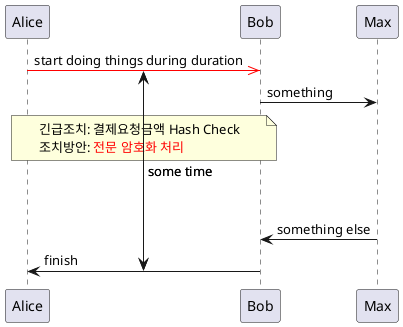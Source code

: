 @startuml
!pragma teoz true

{start} Alice -[#red]>> Bob : start doing things during duration

Bob -> Max : something
note over Alice, Bob: 긴급조치: 결제요청금액 Hash Check\n조치방안: <font color=red>전문 암호화 처리    
|||
|||
Max -> Bob : something else
{end} Bob -> Alice : finish

{start} <-> {end} : some time
@enduml